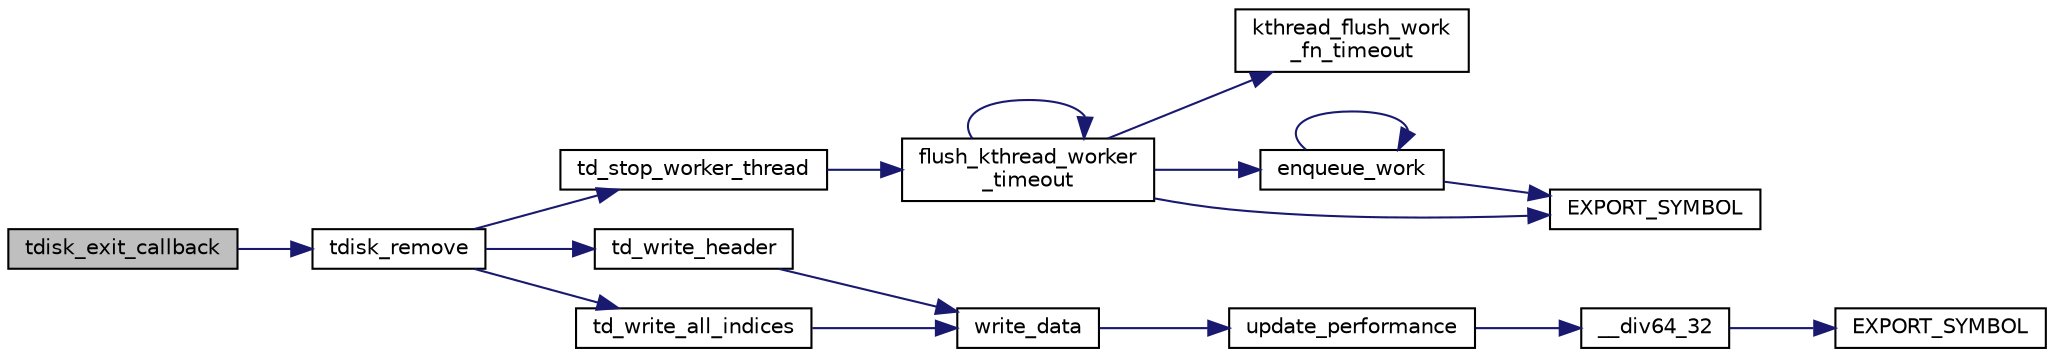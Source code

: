 digraph "tdisk_exit_callback"
{
  edge [fontname="Helvetica",fontsize="10",labelfontname="Helvetica",labelfontsize="10"];
  node [fontname="Helvetica",fontsize="10",shape=record];
  rankdir="LR";
  Node1 [label="tdisk_exit_callback",height=0.2,width=0.4,color="black", fillcolor="grey75", style="filled", fontcolor="black"];
  Node1 -> Node2 [color="midnightblue",fontsize="10",style="solid",fontname="Helvetica"];
  Node2 [label="tdisk_remove",height=0.2,width=0.4,color="black", fillcolor="white", style="filled",URL="$tdisk_8c.html#acd5e2f82be480bdbf9f7495bc9263ca9",tooltip="This function is called to remove a tDisk. "];
  Node2 -> Node3 [color="midnightblue",fontsize="10",style="solid",fontname="Helvetica"];
  Node3 [label="td_stop_worker_thread",height=0.2,width=0.4,color="black", fillcolor="white", style="filled",URL="$tdisk_8c.html#a28059be4f864c9f6afaaebb5143b29a6",tooltip="Stops the worker thread. "];
  Node3 -> Node4 [color="midnightblue",fontsize="10",style="solid",fontname="Helvetica"];
  Node4 [label="flush_kthread_worker\l_timeout",height=0.2,width=0.4,color="black", fillcolor="white", style="filled",URL="$worker__timeout_8c.html#a667bdbacc0627bd22a46710e5eb66c0b",tooltip="Flushes the given worker thread. "];
  Node4 -> Node5 [color="midnightblue",fontsize="10",style="solid",fontname="Helvetica"];
  Node5 [label="kthread_flush_work\l_fn_timeout",height=0.2,width=0.4,color="black", fillcolor="white", style="filled",URL="$worker__timeout_8c.html#a9cb5d7f5650cedfe0249a116d574ed76",tooltip="This function is called for the flush work. "];
  Node4 -> Node6 [color="midnightblue",fontsize="10",style="solid",fontname="Helvetica"];
  Node6 [label="enqueue_work",height=0.2,width=0.4,color="black", fillcolor="white", style="filled",URL="$worker__timeout_8c.html#a28894745c062aff814a8438ca2342fc1",tooltip="This function is used to insert a work into the wor queue. "];
  Node6 -> Node7 [color="midnightblue",fontsize="10",style="solid",fontname="Helvetica"];
  Node7 [label="EXPORT_SYMBOL",height=0.2,width=0.4,color="black", fillcolor="white", style="filled",URL="$worker__timeout_8c.html#a62b9c89dd0ee9cfa04c1b1eabd734db9"];
  Node6 -> Node6 [color="midnightblue",fontsize="10",style="solid",fontname="Helvetica"];
  Node4 -> Node7 [color="midnightblue",fontsize="10",style="solid",fontname="Helvetica"];
  Node4 -> Node4 [color="midnightblue",fontsize="10",style="solid",fontname="Helvetica"];
  Node2 -> Node8 [color="midnightblue",fontsize="10",style="solid",fontname="Helvetica"];
  Node8 [label="td_write_header",height=0.2,width=0.4,color="black", fillcolor="white", style="filled",URL="$tdisk_8c.html#a3bf9aa5806e550a172fad50351f00d43",tooltip="Writes the td header to the given device and measures the disk performance if perf != NULL..."];
  Node8 -> Node9 [color="midnightblue",fontsize="10",style="solid",fontname="Helvetica"];
  Node9 [label="write_data",height=0.2,width=0.4,color="black", fillcolor="white", style="filled",URL="$tdisk__device__operations_8h.html#a7416ee55b81815dc405f452977f280f1",tooltip="tDisk Driver "];
  Node9 -> Node10 [color="midnightblue",fontsize="10",style="solid",fontname="Helvetica"];
  Node10 [label="update_performance",height=0.2,width=0.4,color="black", fillcolor="white", style="filled",URL="$tdisk__performance_8h.html#ae00201ef33f2b28f394b7e60f29f1452",tooltip="This function updates the performance data of the given performacen data. "];
  Node10 -> Node11 [color="midnightblue",fontsize="10",style="solid",fontname="Helvetica"];
  Node11 [label="__div64_32",height=0.2,width=0.4,color="black", fillcolor="white", style="filled",URL="$helpers_8c.html#aff7dbb9c60a4d1c2a3648918d7d083e6"];
  Node11 -> Node12 [color="midnightblue",fontsize="10",style="solid",fontname="Helvetica"];
  Node12 [label="EXPORT_SYMBOL",height=0.2,width=0.4,color="black", fillcolor="white", style="filled",URL="$helpers_8c.html#a6b260ca72a53d15fc7e64d9b70d46d96"];
  Node2 -> Node13 [color="midnightblue",fontsize="10",style="solid",fontname="Helvetica"];
  Node13 [label="td_write_all_indices",height=0.2,width=0.4,color="black", fillcolor="white", style="filled",URL="$tdisk_8c.html#a3d3def15917c648547ea4e4ab3394317",tooltip="Writes all the sector indices to the device. "];
  Node13 -> Node9 [color="midnightblue",fontsize="10",style="solid",fontname="Helvetica"];
}

